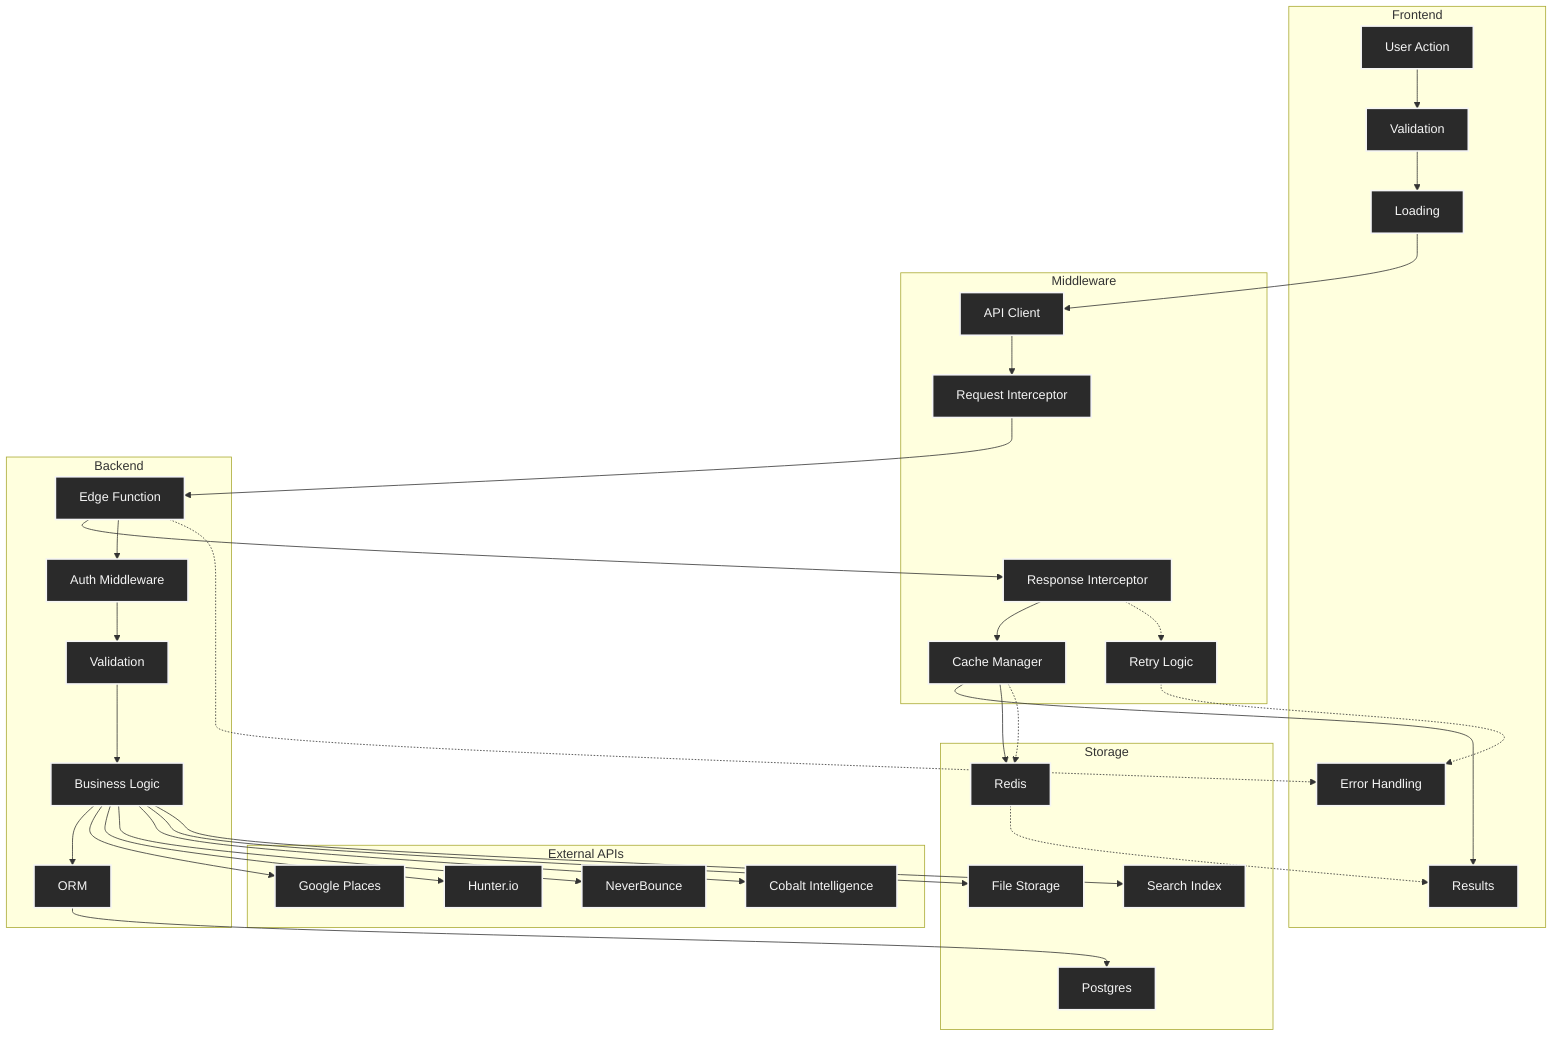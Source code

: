 %% compliance:ZeroFakeData %%
%% domain: app-source %%
%% reciprocal: [] %%
%% type: flowchart %%
%% title: UI-Edge Trace Flowchart %%
%% index: ../../../../tooling/end-state/index.md %%
%%{init: { 'config': 'docs/mmd-shared/config/mermaid.config.json' } }%%
%% accTitle: ProspectPro API Integration Swimlane %%
%% accDescr: Interactions between frontend, middleware, backend, external services, and storage %%
%% compliance: ZeroFakeData %%
%% domain: app-source %%
%% reciprocal: [../../../../mmd-shared/config/index.md] %%
%% type: flowchart %%
%% title: API Integration Swimlane %%
%% index: ../../../../mmd-shared/config/index.md %%

flowchart TD
  subgraph frontend["Frontend"]
    UserAction["User Action"]
    FormValidation["Validation"]
    LoadingState["Loading"]
    ResultDisplay["Results"]
    ErrorHandling["Error Handling"]
  end

  subgraph middleware["Middleware"]
    APIClient["API Client"]
    RequestInterceptor["Request Interceptor"]
    ResponseInterceptor["Response Interceptor"]
    RetryLogic["Retry Logic"]
    CacheManager["Cache Manager"]
  end

  subgraph backend["Backend"]
    EdgeFunction["Edge Function"]
    AuthMiddleware["Auth Middleware"]
    ValidationLayer["Validation"]
    BusinessLogic["Business Logic"]
    DatabaseORM["ORM"]
  end

  subgraph external["External APIs"]
    GooglePlaces["Google Places"]
    HunterIO["Hunter.io"]
    NeverBounce["NeverBounce"]
    CobaltIntel["Cobalt Intelligence"]
  end

  subgraph storage["Storage"]
    PostgreSQL["Postgres"]
    FileStorage["File Storage"]
    Cache["Redis"]
    SearchIndex["Search Index"]
  end

  UserAction --> FormValidation --> LoadingState --> APIClient
  APIClient --> RequestInterceptor --> EdgeFunction
  EdgeFunction --> ResponseInterceptor --> CacheManager --> ResultDisplay
  EdgeFunction --> AuthMiddleware --> ValidationLayer --> BusinessLogic --> DatabaseORM
  BusinessLogic --> GooglePlaces
  BusinessLogic --> HunterIO
  BusinessLogic --> NeverBounce
  BusinessLogic --> CobaltIntel
  DatabaseORM --> PostgreSQL
  BusinessLogic --> FileStorage
  CacheManager --> Cache
  BusinessLogic --> SearchIndex
  ResponseInterceptor -.-> RetryLogic -.-> ErrorHandling
  EdgeFunction -.-> ErrorHandling
  CacheManager -.-> Cache -.-> ResultDisplay

  classDef lane fill:#2a2a2a,stroke:#f5f5f5,color:#f5f5f5,stroke-width:2px
  class UserAction,FormValidation,LoadingState,ResultDisplay,ErrorHandling lane
  class APIClient,RequestInterceptor,ResponseInterceptor,RetryLogic,CacheManager lane
  class EdgeFunction,AuthMiddleware,ValidationLayer,BusinessLogic,DatabaseORM lane
  class GooglePlaces,HunterIO,NeverBounce,CobaltIntel lane
  class PostgreSQL,FileStorage,Cache,SearchIndex lane